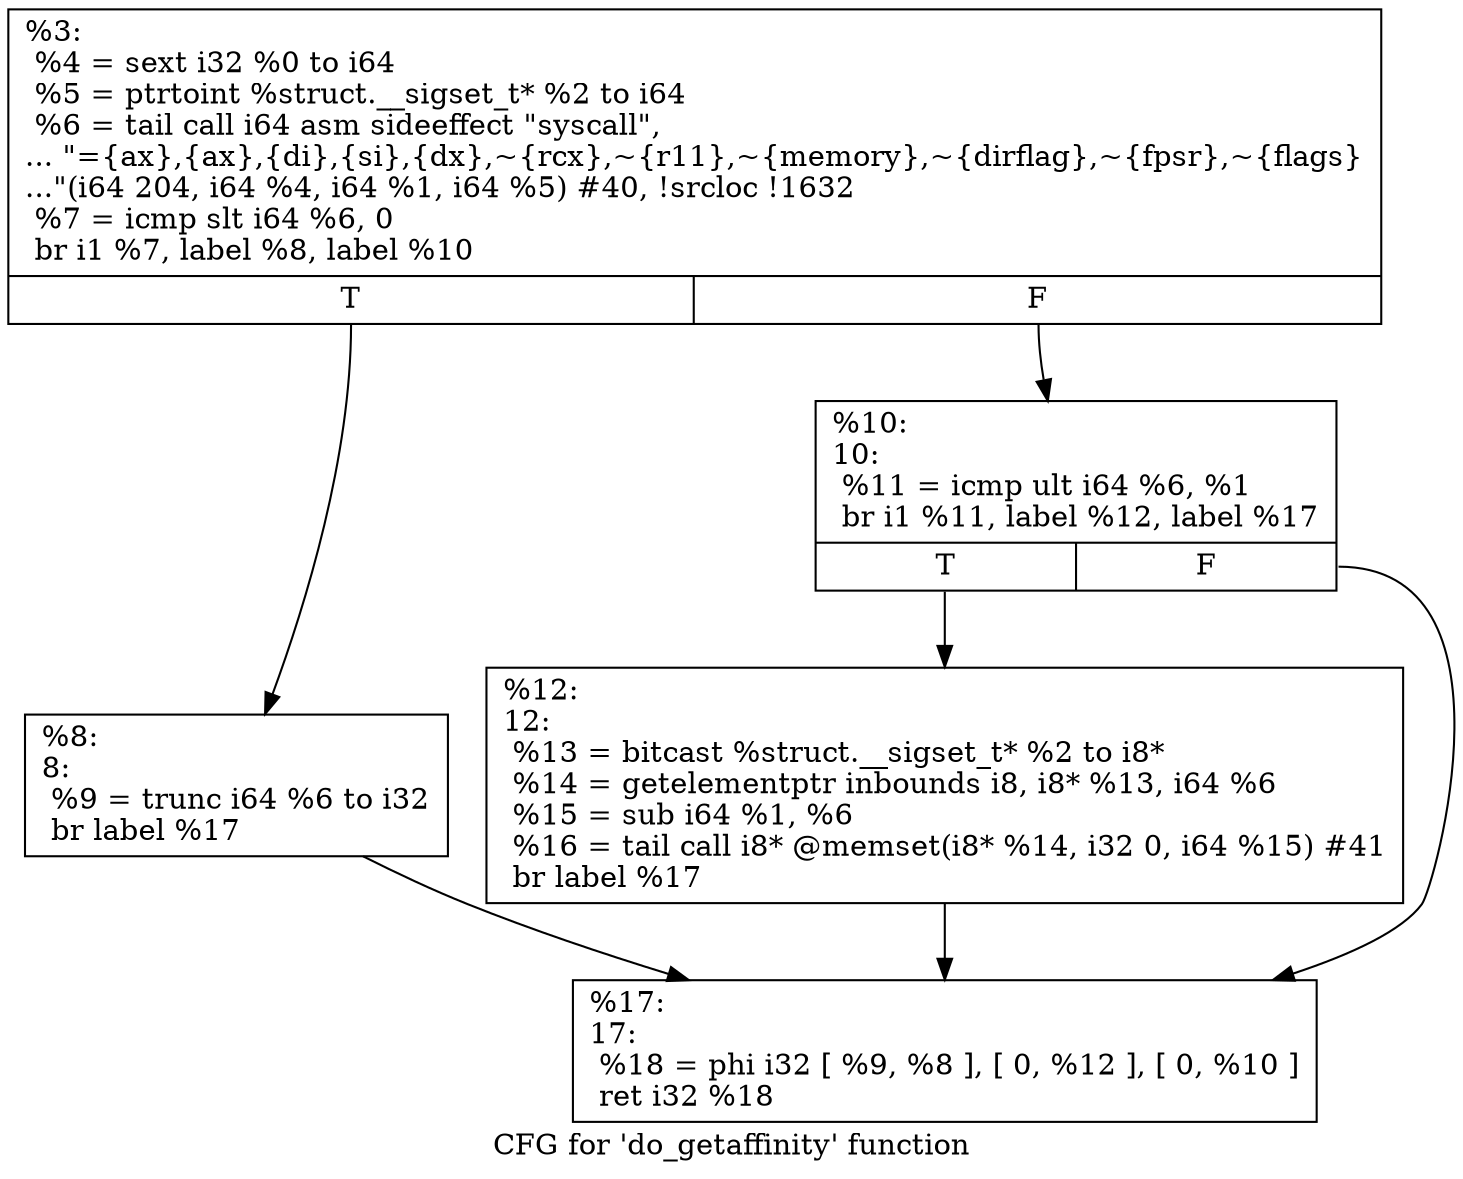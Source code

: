 digraph "CFG for 'do_getaffinity' function" {
	label="CFG for 'do_getaffinity' function";

	Node0x1fd9bf0 [shape=record,label="{%3:\l  %4 = sext i32 %0 to i64\l  %5 = ptrtoint %struct.__sigset_t* %2 to i64\l  %6 = tail call i64 asm sideeffect \"syscall\",\l... \"=\{ax\},\{ax\},\{di\},\{si\},\{dx\},~\{rcx\},~\{r11\},~\{memory\},~\{dirflag\},~\{fpsr\},~\{flags\}\l...\"(i64 204, i64 %4, i64 %1, i64 %5) #40, !srcloc !1632\l  %7 = icmp slt i64 %6, 0\l  br i1 %7, label %8, label %10\l|{<s0>T|<s1>F}}"];
	Node0x1fd9bf0:s0 -> Node0x1fda350;
	Node0x1fd9bf0:s1 -> Node0x1fda3a0;
	Node0x1fda350 [shape=record,label="{%8:\l8:                                                \l  %9 = trunc i64 %6 to i32\l  br label %17\l}"];
	Node0x1fda350 -> Node0x1fda440;
	Node0x1fda3a0 [shape=record,label="{%10:\l10:                                               \l  %11 = icmp ult i64 %6, %1\l  br i1 %11, label %12, label %17\l|{<s0>T|<s1>F}}"];
	Node0x1fda3a0:s0 -> Node0x1fda3f0;
	Node0x1fda3a0:s1 -> Node0x1fda440;
	Node0x1fda3f0 [shape=record,label="{%12:\l12:                                               \l  %13 = bitcast %struct.__sigset_t* %2 to i8*\l  %14 = getelementptr inbounds i8, i8* %13, i64 %6\l  %15 = sub i64 %1, %6\l  %16 = tail call i8* @memset(i8* %14, i32 0, i64 %15) #41\l  br label %17\l}"];
	Node0x1fda3f0 -> Node0x1fda440;
	Node0x1fda440 [shape=record,label="{%17:\l17:                                               \l  %18 = phi i32 [ %9, %8 ], [ 0, %12 ], [ 0, %10 ]\l  ret i32 %18\l}"];
}
